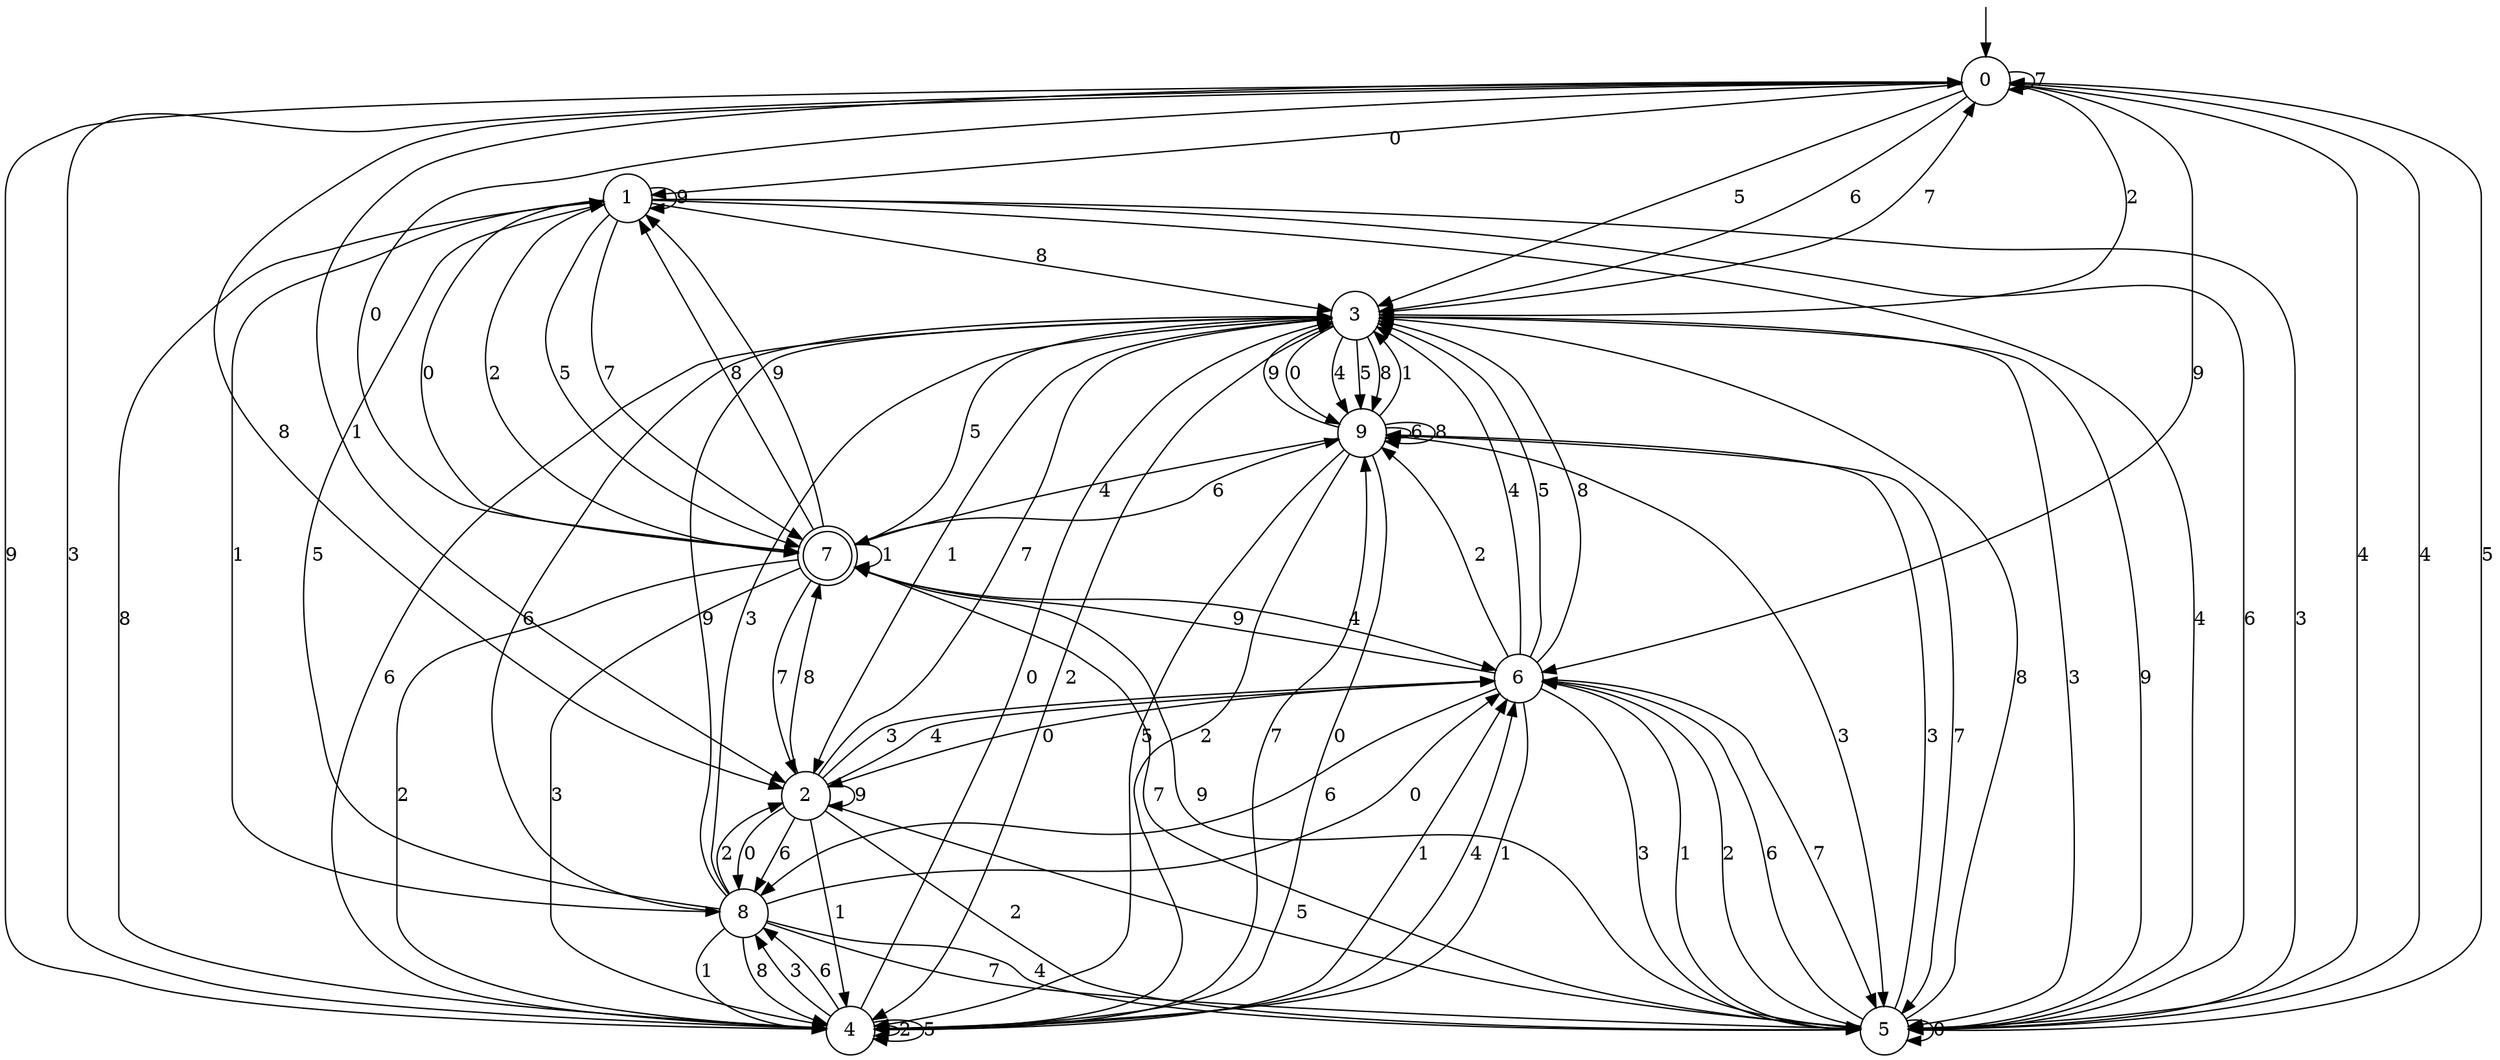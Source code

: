 digraph g {

	s0 [shape="circle" label="0"];
	s1 [shape="circle" label="1"];
	s2 [shape="circle" label="2"];
	s3 [shape="circle" label="3"];
	s4 [shape="circle" label="4"];
	s5 [shape="circle" label="5"];
	s6 [shape="circle" label="6"];
	s7 [shape="doublecircle" label="7"];
	s8 [shape="circle" label="8"];
	s9 [shape="circle" label="9"];
	s0 -> s1 [label="0"];
	s0 -> s2 [label="1"];
	s0 -> s3 [label="2"];
	s0 -> s4 [label="3"];
	s0 -> s5 [label="4"];
	s0 -> s3 [label="5"];
	s0 -> s3 [label="6"];
	s0 -> s0 [label="7"];
	s0 -> s2 [label="8"];
	s0 -> s6 [label="9"];
	s1 -> s7 [label="0"];
	s1 -> s8 [label="1"];
	s1 -> s7 [label="2"];
	s1 -> s5 [label="3"];
	s1 -> s5 [label="4"];
	s1 -> s7 [label="5"];
	s1 -> s5 [label="6"];
	s1 -> s7 [label="7"];
	s1 -> s3 [label="8"];
	s1 -> s1 [label="9"];
	s2 -> s8 [label="0"];
	s2 -> s4 [label="1"];
	s2 -> s5 [label="2"];
	s2 -> s6 [label="3"];
	s2 -> s6 [label="4"];
	s2 -> s5 [label="5"];
	s2 -> s8 [label="6"];
	s2 -> s3 [label="7"];
	s2 -> s7 [label="8"];
	s2 -> s2 [label="9"];
	s3 -> s9 [label="0"];
	s3 -> s2 [label="1"];
	s3 -> s4 [label="2"];
	s3 -> s5 [label="3"];
	s3 -> s9 [label="4"];
	s3 -> s9 [label="5"];
	s3 -> s4 [label="6"];
	s3 -> s0 [label="7"];
	s3 -> s9 [label="8"];
	s3 -> s5 [label="9"];
	s4 -> s3 [label="0"];
	s4 -> s6 [label="1"];
	s4 -> s4 [label="2"];
	s4 -> s8 [label="3"];
	s4 -> s6 [label="4"];
	s4 -> s4 [label="5"];
	s4 -> s8 [label="6"];
	s4 -> s9 [label="7"];
	s4 -> s1 [label="8"];
	s4 -> s0 [label="9"];
	s5 -> s5 [label="0"];
	s5 -> s6 [label="1"];
	s5 -> s6 [label="2"];
	s5 -> s9 [label="3"];
	s5 -> s0 [label="4"];
	s5 -> s0 [label="5"];
	s5 -> s6 [label="6"];
	s5 -> s7 [label="7"];
	s5 -> s3 [label="8"];
	s5 -> s7 [label="9"];
	s6 -> s2 [label="0"];
	s6 -> s4 [label="1"];
	s6 -> s9 [label="2"];
	s6 -> s5 [label="3"];
	s6 -> s3 [label="4"];
	s6 -> s3 [label="5"];
	s6 -> s8 [label="6"];
	s6 -> s5 [label="7"];
	s6 -> s3 [label="8"];
	s6 -> s7 [label="9"];
	s7 -> s0 [label="0"];
	s7 -> s7 [label="1"];
	s7 -> s4 [label="2"];
	s7 -> s4 [label="3"];
	s7 -> s6 [label="4"];
	s7 -> s3 [label="5"];
	s7 -> s9 [label="6"];
	s7 -> s2 [label="7"];
	s7 -> s1 [label="8"];
	s7 -> s1 [label="9"];
	s8 -> s6 [label="0"];
	s8 -> s4 [label="1"];
	s8 -> s2 [label="2"];
	s8 -> s3 [label="3"];
	s8 -> s5 [label="4"];
	s8 -> s1 [label="5"];
	s8 -> s3 [label="6"];
	s8 -> s5 [label="7"];
	s8 -> s4 [label="8"];
	s8 -> s3 [label="9"];
	s9 -> s4 [label="0"];
	s9 -> s3 [label="1"];
	s9 -> s4 [label="2"];
	s9 -> s5 [label="3"];
	s9 -> s7 [label="4"];
	s9 -> s4 [label="5"];
	s9 -> s9 [label="6"];
	s9 -> s5 [label="7"];
	s9 -> s9 [label="8"];
	s9 -> s3 [label="9"];

__start0 [label="" shape="none" width="0" height="0"];
__start0 -> s0;

}
